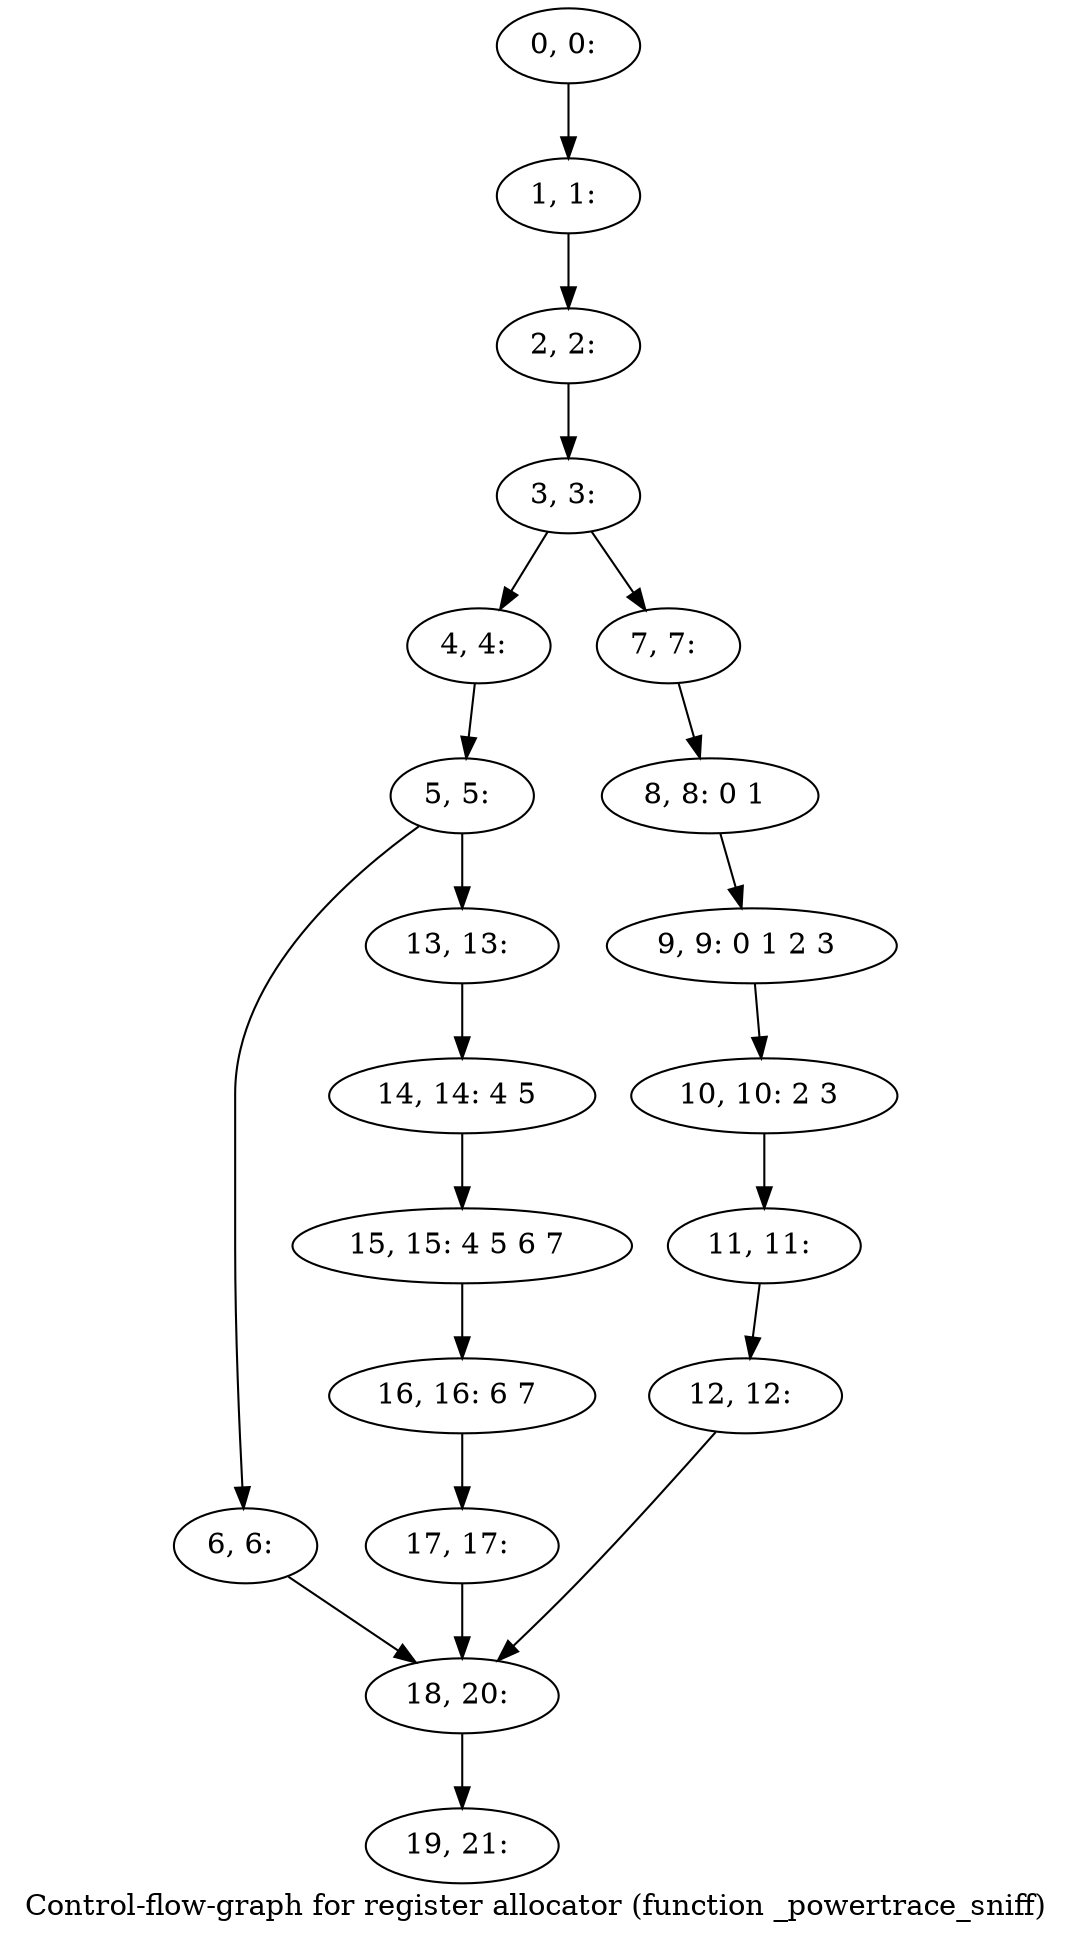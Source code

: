 digraph G {
graph [label="Control-flow-graph for register allocator (function _powertrace_sniff)"]
0[label="0, 0: "];
1[label="1, 1: "];
2[label="2, 2: "];
3[label="3, 3: "];
4[label="4, 4: "];
5[label="5, 5: "];
6[label="6, 6: "];
7[label="7, 7: "];
8[label="8, 8: 0 1 "];
9[label="9, 9: 0 1 2 3 "];
10[label="10, 10: 2 3 "];
11[label="11, 11: "];
12[label="12, 12: "];
13[label="13, 13: "];
14[label="14, 14: 4 5 "];
15[label="15, 15: 4 5 6 7 "];
16[label="16, 16: 6 7 "];
17[label="17, 17: "];
18[label="18, 20: "];
19[label="19, 21: "];
0->1 ;
1->2 ;
2->3 ;
3->4 ;
3->7 ;
4->5 ;
5->6 ;
5->13 ;
6->18 ;
7->8 ;
8->9 ;
9->10 ;
10->11 ;
11->12 ;
12->18 ;
13->14 ;
14->15 ;
15->16 ;
16->17 ;
17->18 ;
18->19 ;
}
